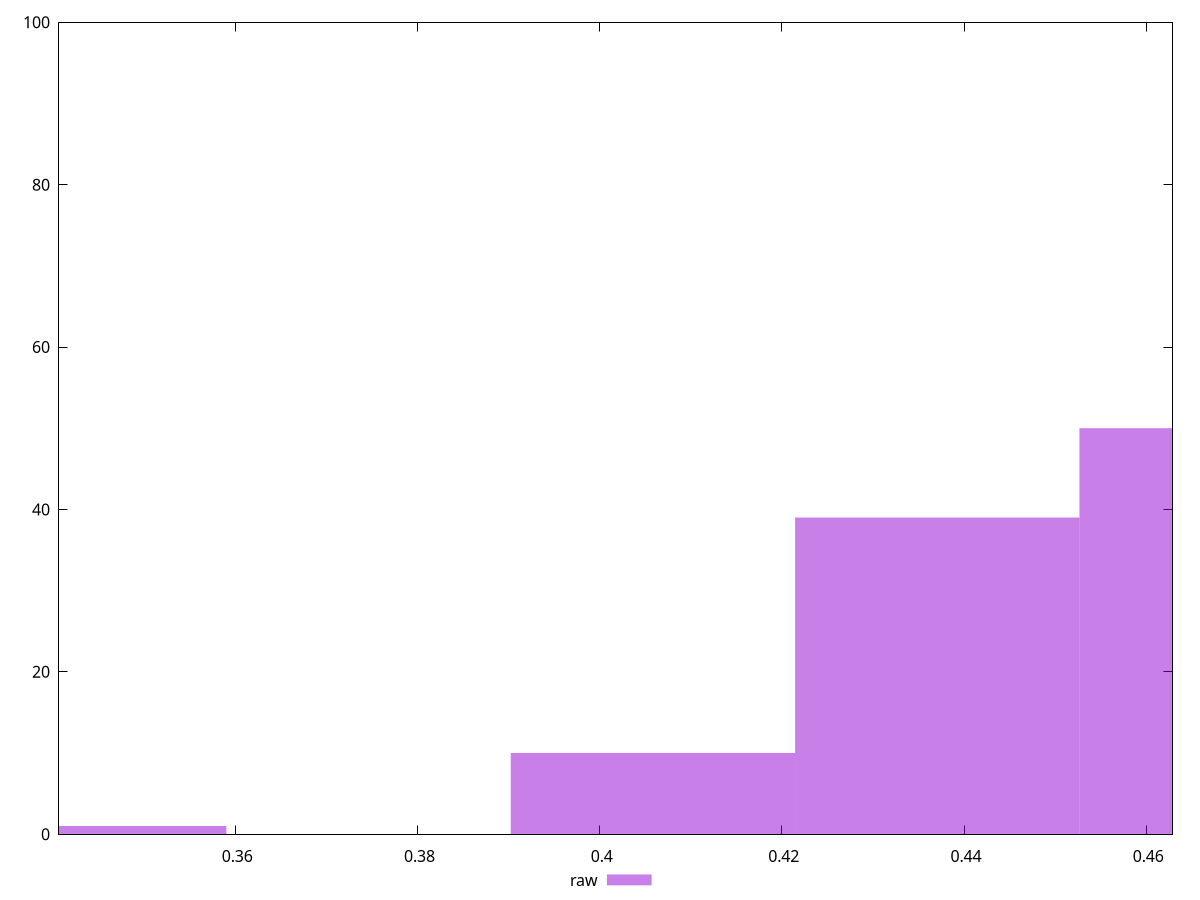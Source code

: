 reset

$raw <<EOF
0.34340660289454766 1
0.46828173121983774 50
0.43706294913851523 39
0.4058441670571927 10
EOF

set key outside below
set boxwidth 0.031218782081322515
set xrange [0.34064048560138477:0.46288663873701413]
set yrange [0:100]
set trange [0:100]
set style fill transparent solid 0.5 noborder
set terminal svg size 640, 490 enhanced background rgb 'white'
set output "reports/report_00032_2021-02-25T10-28-15.087Z/meta/pScore/samples/astro/raw/histogram.svg"

plot $raw title "raw" with boxes

reset
